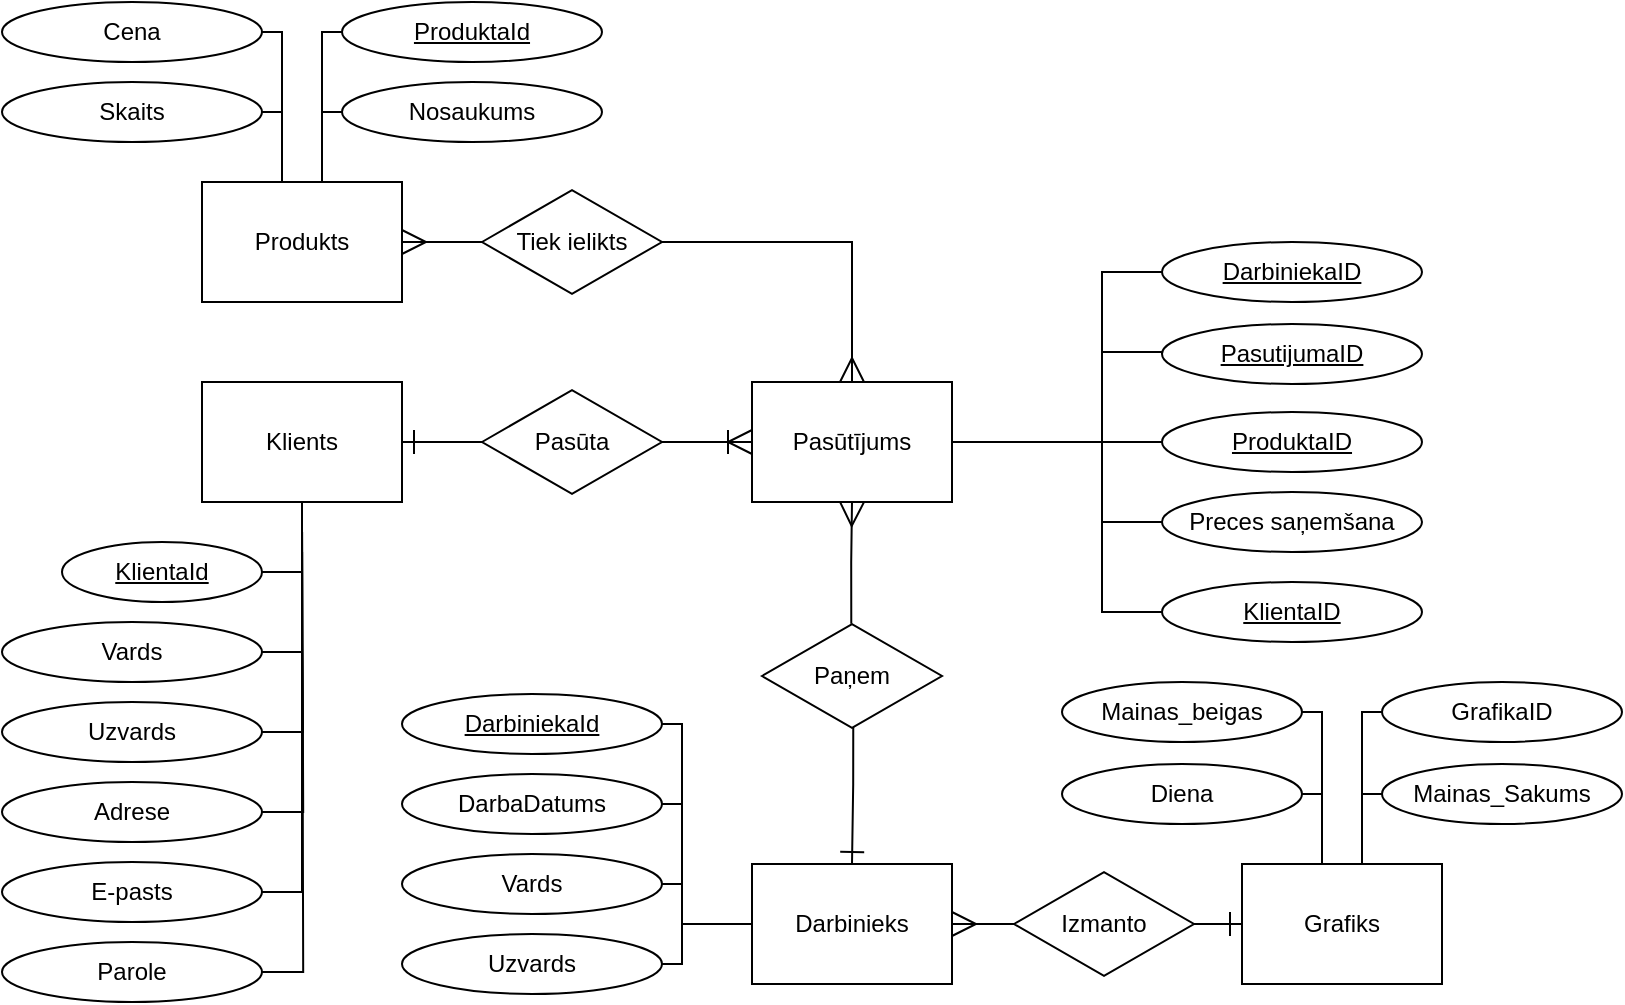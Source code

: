 <mxfile version="20.6.0" type="github">
  <diagram id="C5RBs43oDa-KdzZeNtuy" name="Page-1">
    <mxGraphModel dx="1038" dy="543" grid="1" gridSize="10" guides="1" tooltips="1" connect="1" arrows="1" fold="1" page="1" pageScale="1" pageWidth="827" pageHeight="1169" math="0" shadow="0">
      <root>
        <mxCell id="WIyWlLk6GJQsqaUBKTNV-0" />
        <mxCell id="WIyWlLk6GJQsqaUBKTNV-1" parent="WIyWlLk6GJQsqaUBKTNV-0" />
        <mxCell id="M2eFU0b9O7g4tf3ZistW-39" style="edgeStyle=orthogonalEdgeStyle;rounded=0;orthogonalLoop=1;jettySize=auto;html=1;endArrow=none;endFill=0;startArrow=ERone;startFill=0;startSize=10;" parent="WIyWlLk6GJQsqaUBKTNV-1" source="M2eFU0b9O7g4tf3ZistW-18" target="M2eFU0b9O7g4tf3ZistW-20" edge="1">
          <mxGeometry relative="1" as="geometry" />
        </mxCell>
        <mxCell id="M2eFU0b9O7g4tf3ZistW-18" value="Klients" style="rounded=0;whiteSpace=wrap;html=1;" parent="WIyWlLk6GJQsqaUBKTNV-1" vertex="1">
          <mxGeometry x="110" y="370" width="100" height="60" as="geometry" />
        </mxCell>
        <mxCell id="M2eFU0b9O7g4tf3ZistW-36" style="edgeStyle=orthogonalEdgeStyle;rounded=0;orthogonalLoop=1;jettySize=auto;html=1;entryX=0;entryY=0.5;entryDx=0;entryDy=0;endArrow=ERoneToMany;endFill=0;endSize=10;" parent="WIyWlLk6GJQsqaUBKTNV-1" source="M2eFU0b9O7g4tf3ZistW-20" target="M2eFU0b9O7g4tf3ZistW-23" edge="1">
          <mxGeometry relative="1" as="geometry" />
        </mxCell>
        <mxCell id="M2eFU0b9O7g4tf3ZistW-20" value="Pasūta" style="html=1;whiteSpace=wrap;aspect=fixed;shape=isoRectangle;" parent="WIyWlLk6GJQsqaUBKTNV-1" vertex="1">
          <mxGeometry x="250" y="373" width="90" height="54" as="geometry" />
        </mxCell>
        <mxCell id="M2eFU0b9O7g4tf3ZistW-23" value="Pasūtījums" style="rounded=0;whiteSpace=wrap;html=1;" parent="WIyWlLk6GJQsqaUBKTNV-1" vertex="1">
          <mxGeometry x="385" y="370" width="100" height="60" as="geometry" />
        </mxCell>
        <mxCell id="M2eFU0b9O7g4tf3ZistW-29" style="edgeStyle=orthogonalEdgeStyle;rounded=0;orthogonalLoop=1;jettySize=auto;html=1;entryX=0.5;entryY=1;entryDx=0;entryDy=0;endArrow=none;endFill=0;" parent="WIyWlLk6GJQsqaUBKTNV-1" source="M2eFU0b9O7g4tf3ZistW-24" target="M2eFU0b9O7g4tf3ZistW-18" edge="1">
          <mxGeometry relative="1" as="geometry">
            <Array as="points">
              <mxPoint x="160" y="465" />
            </Array>
          </mxGeometry>
        </mxCell>
        <mxCell id="M2eFU0b9O7g4tf3ZistW-24" value="&lt;u&gt;KlientaId&lt;/u&gt;" style="strokeWidth=1;html=1;shape=mxgraph.flowchart.start_1;whiteSpace=wrap;" parent="WIyWlLk6GJQsqaUBKTNV-1" vertex="1">
          <mxGeometry x="40" y="450" width="100" height="30" as="geometry" />
        </mxCell>
        <mxCell id="M2eFU0b9O7g4tf3ZistW-32" style="edgeStyle=orthogonalEdgeStyle;rounded=0;orthogonalLoop=1;jettySize=auto;html=1;entryX=0.5;entryY=1;entryDx=0;entryDy=0;endArrow=none;endFill=0;" parent="WIyWlLk6GJQsqaUBKTNV-1" target="M2eFU0b9O7g4tf3ZistW-18" edge="1">
          <mxGeometry relative="1" as="geometry">
            <mxPoint x="140" y="505" as="sourcePoint" />
            <Array as="points">
              <mxPoint x="160" y="505" />
            </Array>
          </mxGeometry>
        </mxCell>
        <mxCell id="M2eFU0b9O7g4tf3ZistW-33" value="Vards" style="strokeWidth=1;html=1;shape=mxgraph.flowchart.start_1;whiteSpace=wrap;" parent="WIyWlLk6GJQsqaUBKTNV-1" vertex="1">
          <mxGeometry x="10" y="490" width="130" height="30" as="geometry" />
        </mxCell>
        <mxCell id="zRcHhMCQFuEow_o__520-2" style="edgeStyle=orthogonalEdgeStyle;rounded=0;orthogonalLoop=1;jettySize=auto;html=1;endArrow=none;endFill=0;" parent="WIyWlLk6GJQsqaUBKTNV-1" source="zRcHhMCQFuEow_o__520-0" edge="1">
          <mxGeometry relative="1" as="geometry">
            <mxPoint x="160" y="500" as="targetPoint" />
          </mxGeometry>
        </mxCell>
        <mxCell id="zRcHhMCQFuEow_o__520-0" value="Uzvards" style="strokeWidth=1;html=1;shape=mxgraph.flowchart.start_1;whiteSpace=wrap;" parent="WIyWlLk6GJQsqaUBKTNV-1" vertex="1">
          <mxGeometry x="10" y="530" width="130" height="30" as="geometry" />
        </mxCell>
        <mxCell id="zRcHhMCQFuEow_o__520-5" style="edgeStyle=orthogonalEdgeStyle;rounded=0;orthogonalLoop=1;jettySize=auto;html=1;endArrow=none;endFill=0;" parent="WIyWlLk6GJQsqaUBKTNV-1" source="zRcHhMCQFuEow_o__520-3" edge="1">
          <mxGeometry relative="1" as="geometry">
            <mxPoint x="160.059" y="445" as="targetPoint" />
          </mxGeometry>
        </mxCell>
        <mxCell id="zRcHhMCQFuEow_o__520-3" value="Adrese" style="strokeWidth=1;html=1;shape=mxgraph.flowchart.start_1;whiteSpace=wrap;" parent="WIyWlLk6GJQsqaUBKTNV-1" vertex="1">
          <mxGeometry x="10" y="570" width="130" height="30" as="geometry" />
        </mxCell>
        <mxCell id="zRcHhMCQFuEow_o__520-8" style="edgeStyle=orthogonalEdgeStyle;rounded=0;orthogonalLoop=1;jettySize=auto;html=1;entryX=0.5;entryY=1;entryDx=0;entryDy=0;endArrow=none;endFill=0;" parent="WIyWlLk6GJQsqaUBKTNV-1" source="zRcHhMCQFuEow_o__520-6" target="M2eFU0b9O7g4tf3ZistW-18" edge="1">
          <mxGeometry relative="1" as="geometry">
            <Array as="points">
              <mxPoint x="160" y="625" />
            </Array>
          </mxGeometry>
        </mxCell>
        <mxCell id="zRcHhMCQFuEow_o__520-6" value="E-pasts" style="strokeWidth=1;html=1;shape=mxgraph.flowchart.start_1;whiteSpace=wrap;" parent="WIyWlLk6GJQsqaUBKTNV-1" vertex="1">
          <mxGeometry x="10" y="610" width="130" height="30" as="geometry" />
        </mxCell>
        <mxCell id="zRcHhMCQFuEow_o__520-10" style="edgeStyle=orthogonalEdgeStyle;rounded=0;orthogonalLoop=1;jettySize=auto;html=1;endArrow=none;endFill=0;" parent="WIyWlLk6GJQsqaUBKTNV-1" source="zRcHhMCQFuEow_o__520-7" edge="1">
          <mxGeometry relative="1" as="geometry">
            <mxPoint x="160.059" y="455" as="targetPoint" />
          </mxGeometry>
        </mxCell>
        <mxCell id="zRcHhMCQFuEow_o__520-7" value="Parole" style="strokeWidth=1;html=1;shape=mxgraph.flowchart.start_1;whiteSpace=wrap;" parent="WIyWlLk6GJQsqaUBKTNV-1" vertex="1">
          <mxGeometry x="10" y="650" width="130" height="30" as="geometry" />
        </mxCell>
        <mxCell id="zRcHhMCQFuEow_o__520-12" style="edgeStyle=orthogonalEdgeStyle;rounded=0;orthogonalLoop=1;jettySize=auto;html=1;entryX=1;entryY=0.5;entryDx=0;entryDy=0;endArrow=none;endFill=0;" parent="WIyWlLk6GJQsqaUBKTNV-1" source="zRcHhMCQFuEow_o__520-11" target="M2eFU0b9O7g4tf3ZistW-23" edge="1">
          <mxGeometry relative="1" as="geometry" />
        </mxCell>
        <mxCell id="zRcHhMCQFuEow_o__520-17" style="edgeStyle=orthogonalEdgeStyle;rounded=0;orthogonalLoop=1;jettySize=auto;html=1;exitX=0;exitY=0.5;exitDx=0;exitDy=0;exitPerimeter=0;endArrow=none;endFill=0;" parent="WIyWlLk6GJQsqaUBKTNV-1" source="zRcHhMCQFuEow_o__520-13" edge="1">
          <mxGeometry relative="1" as="geometry">
            <mxPoint x="540" y="400" as="targetPoint" />
            <Array as="points">
              <mxPoint x="560" y="315" />
              <mxPoint x="560" y="400" />
            </Array>
          </mxGeometry>
        </mxCell>
        <mxCell id="zRcHhMCQFuEow_o__520-13" value="&lt;u&gt;DarbiniekaID&lt;/u&gt;" style="strokeWidth=1;html=1;shape=mxgraph.flowchart.start_1;whiteSpace=wrap;" parent="WIyWlLk6GJQsqaUBKTNV-1" vertex="1">
          <mxGeometry x="590" y="300" width="130" height="30" as="geometry" />
        </mxCell>
        <mxCell id="zRcHhMCQFuEow_o__520-22" style="edgeStyle=orthogonalEdgeStyle;rounded=0;orthogonalLoop=1;jettySize=auto;html=1;exitX=0;exitY=0.5;exitDx=0;exitDy=0;exitPerimeter=0;endArrow=none;endFill=0;entryX=1;entryY=0.5;entryDx=0;entryDy=0;" parent="WIyWlLk6GJQsqaUBKTNV-1" source="zRcHhMCQFuEow_o__520-20" edge="1" target="M2eFU0b9O7g4tf3ZistW-23">
          <mxGeometry relative="1" as="geometry">
            <mxPoint x="540.059" y="445" as="targetPoint" />
            <Array as="points">
              <mxPoint x="590" y="440" />
              <mxPoint x="560" y="440" />
              <mxPoint x="560" y="400" />
            </Array>
          </mxGeometry>
        </mxCell>
        <mxCell id="zRcHhMCQFuEow_o__520-20" value="Preces saņemšana" style="strokeWidth=1;html=1;shape=mxgraph.flowchart.start_1;whiteSpace=wrap;" parent="WIyWlLk6GJQsqaUBKTNV-1" vertex="1">
          <mxGeometry x="590" y="425" width="130" height="30" as="geometry" />
        </mxCell>
        <mxCell id="zRcHhMCQFuEow_o__520-25" style="edgeStyle=orthogonalEdgeStyle;rounded=0;orthogonalLoop=1;jettySize=auto;html=1;endArrow=none;endFill=0;exitX=0;exitY=0.5;exitDx=0;exitDy=0;exitPerimeter=0;entryX=1;entryY=0.5;entryDx=0;entryDy=0;" parent="WIyWlLk6GJQsqaUBKTNV-1" edge="1">
          <mxGeometry relative="1" as="geometry">
            <mxPoint x="520" y="400" as="targetPoint" />
            <Array as="points">
              <mxPoint x="590" y="355" />
              <mxPoint x="560" y="355" />
              <mxPoint x="560" y="400" />
            </Array>
            <mxPoint x="590" y="356" as="sourcePoint" />
          </mxGeometry>
        </mxCell>
        <mxCell id="zRcHhMCQFuEow_o__520-23" value="&lt;u&gt;PasutijumaID&lt;/u&gt;" style="strokeWidth=1;html=1;shape=mxgraph.flowchart.start_1;whiteSpace=wrap;" parent="WIyWlLk6GJQsqaUBKTNV-1" vertex="1">
          <mxGeometry x="590" y="341" width="130" height="30" as="geometry" />
        </mxCell>
        <mxCell id="zRcHhMCQFuEow_o__520-28" value="Produkts" style="rounded=0;whiteSpace=wrap;html=1;" parent="WIyWlLk6GJQsqaUBKTNV-1" vertex="1">
          <mxGeometry x="110" y="270" width="100" height="60" as="geometry" />
        </mxCell>
        <mxCell id="zRcHhMCQFuEow_o__520-29" value="Darbinieks" style="rounded=0;whiteSpace=wrap;html=1;" parent="WIyWlLk6GJQsqaUBKTNV-1" vertex="1">
          <mxGeometry x="385" y="611" width="100" height="60" as="geometry" />
        </mxCell>
        <mxCell id="zRcHhMCQFuEow_o__520-36" style="edgeStyle=orthogonalEdgeStyle;rounded=0;orthogonalLoop=1;jettySize=auto;html=1;entryX=0;entryY=0.5;entryDx=0;entryDy=0;endArrow=none;endFill=0;exitX=1;exitY=0.5;exitDx=0;exitDy=0;exitPerimeter=0;" parent="WIyWlLk6GJQsqaUBKTNV-1" target="zRcHhMCQFuEow_o__520-29" edge="1">
          <mxGeometry relative="1" as="geometry">
            <Array as="points">
              <mxPoint x="350" y="541" />
              <mxPoint x="350" y="641" />
            </Array>
            <mxPoint x="340" y="541" as="sourcePoint" />
            <mxPoint x="320" y="661" as="targetPoint" />
          </mxGeometry>
        </mxCell>
        <mxCell id="zRcHhMCQFuEow_o__520-30" value="&lt;u&gt;DarbiniekaId&lt;span style=&quot;color: rgba(0, 0, 0, 0); font-family: monospace; font-size: 0px; text-align: start;&quot;&gt;%3CmxGraphModel%3E%3Croot%3E%3CmxCell%20id%3D%220%22%2F%3E%3CmxCell%20id%3D%221%22%20parent%3D%220%22%2F%3E%3CmxCell%20id%3D%222%22%20value%3D%22Skaits%22%20style%3D%22strokeWidth%3D1%3Bhtml%3D1%3Bshape%3Dmxgraph.flowchart.start_1%3BwhiteSpace%3Dwrap%3B%22%20vertex%3D%221%22%20parent%3D%221%22%3E%3CmxGeometry%20x%3D%22560%22%20y%3D%22530%22%20width%3D%22130%22%20height%3D%2230%22%20as%3D%22geometry%22%2F%3E%3C%2FmxCell%3E%3C%2Froot%3E%3C%2FmxGraphModel%3E&lt;/span&gt;&lt;span style=&quot;color: rgba(0, 0, 0, 0); font-family: monospace; font-size: 0px; text-align: start;&quot;&gt;%3CmxGraphModel%3E%3Croot%3E%3CmxCell%20id%3D%220%22%2F%3E%3CmxCell%20id%3D%221%22%20parent%3D%220%22%2F%3E%3CmxCell%20id%3D%222%22%20value%3D%22Skaits%22%20style%3D%22strokeWidth%3D1%3Bhtml%3D1%3Bshape%3Dmxgraph.flowchart.start_1%3BwhiteSpace%3Dwrap%3B%22%20vertex%3D%221%22%20parent%3D%221%22%3E%3CmxGeometry%20x%3D%22560%22%20y%3D%22530%22%20width%3D%22130%22%20height%3D%2230%22%20as%3D%22geometry%22%2F%3E%3C%2FmxCell%3E%3C%2Froot%3E%3C%2FmxGraphModel%3E&lt;/span&gt;&lt;/u&gt;" style="strokeWidth=1;html=1;shape=mxgraph.flowchart.start_1;whiteSpace=wrap;" parent="WIyWlLk6GJQsqaUBKTNV-1" vertex="1">
          <mxGeometry x="210" y="526" width="130" height="30" as="geometry" />
        </mxCell>
        <mxCell id="zRcHhMCQFuEow_o__520-37" style="edgeStyle=orthogonalEdgeStyle;rounded=0;orthogonalLoop=1;jettySize=auto;html=1;entryX=0;entryY=0.5;entryDx=0;entryDy=0;endArrow=none;endFill=0;exitX=1;exitY=0.5;exitDx=0;exitDy=0;exitPerimeter=0;" parent="WIyWlLk6GJQsqaUBKTNV-1" source="zRcHhMCQFuEow_o__520-33" target="zRcHhMCQFuEow_o__520-29" edge="1">
          <mxGeometry relative="1" as="geometry">
            <Array as="points">
              <mxPoint x="350" y="581" />
              <mxPoint x="350" y="641" />
            </Array>
            <mxPoint x="320" y="661" as="targetPoint" />
          </mxGeometry>
        </mxCell>
        <mxCell id="zRcHhMCQFuEow_o__520-33" value="DarbaDatums" style="strokeWidth=1;html=1;shape=mxgraph.flowchart.start_1;whiteSpace=wrap;" parent="WIyWlLk6GJQsqaUBKTNV-1" vertex="1">
          <mxGeometry x="210" y="566" width="130" height="30" as="geometry" />
        </mxCell>
        <mxCell id="zRcHhMCQFuEow_o__520-38" style="edgeStyle=orthogonalEdgeStyle;rounded=0;orthogonalLoop=1;jettySize=auto;html=1;entryX=0;entryY=0.5;entryDx=0;entryDy=0;endArrow=none;endFill=0;exitX=1;exitY=0.5;exitDx=0;exitDy=0;exitPerimeter=0;" parent="WIyWlLk6GJQsqaUBKTNV-1" source="zRcHhMCQFuEow_o__520-34" target="zRcHhMCQFuEow_o__520-29" edge="1">
          <mxGeometry relative="1" as="geometry">
            <Array as="points">
              <mxPoint x="350" y="621" />
              <mxPoint x="350" y="641" />
            </Array>
            <mxPoint x="320" y="661" as="targetPoint" />
          </mxGeometry>
        </mxCell>
        <mxCell id="zRcHhMCQFuEow_o__520-34" value="Vards" style="strokeWidth=1;html=1;shape=mxgraph.flowchart.start_1;whiteSpace=wrap;" parent="WIyWlLk6GJQsqaUBKTNV-1" vertex="1">
          <mxGeometry x="210" y="606" width="130" height="30" as="geometry" />
        </mxCell>
        <mxCell id="zRcHhMCQFuEow_o__520-41" style="edgeStyle=orthogonalEdgeStyle;rounded=0;orthogonalLoop=1;jettySize=auto;html=1;entryX=0;entryY=0.5;entryDx=0;entryDy=0;endArrow=none;endFill=0;exitX=1;exitY=0.5;exitDx=0;exitDy=0;exitPerimeter=0;" parent="WIyWlLk6GJQsqaUBKTNV-1" source="zRcHhMCQFuEow_o__520-35" target="zRcHhMCQFuEow_o__520-29" edge="1">
          <mxGeometry relative="1" as="geometry">
            <Array as="points">
              <mxPoint x="350" y="661" />
              <mxPoint x="350" y="641" />
            </Array>
            <mxPoint x="320" y="661" as="targetPoint" />
          </mxGeometry>
        </mxCell>
        <mxCell id="zRcHhMCQFuEow_o__520-35" value="Uzvards" style="strokeWidth=1;html=1;shape=mxgraph.flowchart.start_1;whiteSpace=wrap;" parent="WIyWlLk6GJQsqaUBKTNV-1" vertex="1">
          <mxGeometry x="210" y="646" width="130" height="30" as="geometry" />
        </mxCell>
        <mxCell id="IveiV74Wy5sNNKuKuSBl-13" style="edgeStyle=orthogonalEdgeStyle;rounded=0;jumpSize=6;orthogonalLoop=1;jettySize=auto;html=1;exitX=0;exitY=0.5;exitDx=0;exitDy=0;exitPerimeter=0;entryX=0.5;entryY=0;entryDx=0;entryDy=0;startArrow=none;startFill=0;endArrow=none;endFill=0;startSize=6;endSize=10;" edge="1" parent="WIyWlLk6GJQsqaUBKTNV-1" source="zRcHhMCQFuEow_o__520-42" target="zRcHhMCQFuEow_o__520-28">
          <mxGeometry relative="1" as="geometry">
            <Array as="points">
              <mxPoint x="170" y="195" />
              <mxPoint x="170" y="270" />
            </Array>
          </mxGeometry>
        </mxCell>
        <mxCell id="zRcHhMCQFuEow_o__520-42" value="&lt;u&gt;ProduktaId&lt;/u&gt;" style="strokeWidth=1;html=1;shape=mxgraph.flowchart.start_1;whiteSpace=wrap;" parent="WIyWlLk6GJQsqaUBKTNV-1" vertex="1">
          <mxGeometry x="180" y="180" width="130" height="30" as="geometry" />
        </mxCell>
        <mxCell id="IveiV74Wy5sNNKuKuSBl-9" style="edgeStyle=orthogonalEdgeStyle;rounded=0;jumpSize=6;orthogonalLoop=1;jettySize=auto;html=1;exitX=0;exitY=0.5;exitDx=0;exitDy=0;exitPerimeter=0;entryX=0.5;entryY=0;entryDx=0;entryDy=0;startArrow=none;startFill=0;endArrow=none;endFill=0;startSize=6;endSize=10;" edge="1" parent="WIyWlLk6GJQsqaUBKTNV-1" source="zRcHhMCQFuEow_o__520-45" target="zRcHhMCQFuEow_o__520-28">
          <mxGeometry relative="1" as="geometry">
            <Array as="points">
              <mxPoint x="170" y="235" />
              <mxPoint x="170" y="270" />
            </Array>
          </mxGeometry>
        </mxCell>
        <mxCell id="zRcHhMCQFuEow_o__520-45" value="Nosaukums" style="strokeWidth=1;html=1;shape=mxgraph.flowchart.start_1;whiteSpace=wrap;" parent="WIyWlLk6GJQsqaUBKTNV-1" vertex="1">
          <mxGeometry x="180" y="220" width="130" height="30" as="geometry" />
        </mxCell>
        <mxCell id="IveiV74Wy5sNNKuKuSBl-12" style="edgeStyle=orthogonalEdgeStyle;rounded=0;jumpSize=6;orthogonalLoop=1;jettySize=auto;html=1;exitX=1;exitY=0.5;exitDx=0;exitDy=0;exitPerimeter=0;entryX=0.5;entryY=0;entryDx=0;entryDy=0;startArrow=none;startFill=0;endArrow=none;endFill=0;startSize=6;endSize=10;" edge="1" parent="WIyWlLk6GJQsqaUBKTNV-1" source="zRcHhMCQFuEow_o__520-46" target="zRcHhMCQFuEow_o__520-28">
          <mxGeometry relative="1" as="geometry">
            <Array as="points">
              <mxPoint x="150" y="195" />
              <mxPoint x="150" y="270" />
            </Array>
          </mxGeometry>
        </mxCell>
        <mxCell id="zRcHhMCQFuEow_o__520-46" value="Cena" style="strokeWidth=1;html=1;shape=mxgraph.flowchart.start_1;whiteSpace=wrap;" parent="WIyWlLk6GJQsqaUBKTNV-1" vertex="1">
          <mxGeometry x="10" y="180" width="130" height="30" as="geometry" />
        </mxCell>
        <mxCell id="zRcHhMCQFuEow_o__520-11" value="&lt;u&gt;ProduktaID&lt;/u&gt;" style="strokeWidth=1;html=1;shape=mxgraph.flowchart.start_1;whiteSpace=wrap;" parent="WIyWlLk6GJQsqaUBKTNV-1" vertex="1">
          <mxGeometry x="590" y="385" width="130" height="30" as="geometry" />
        </mxCell>
        <mxCell id="IveiV74Wy5sNNKuKuSBl-0" style="edgeStyle=orthogonalEdgeStyle;rounded=0;orthogonalLoop=1;jettySize=auto;html=1;entryX=0.5;entryY=1;entryDx=0;entryDy=0;exitX=0.496;exitY=0.017;exitDx=0;exitDy=0;exitPerimeter=0;endArrow=ERmany;endFill=0;startSize=6;endSize=10;" edge="1" parent="WIyWlLk6GJQsqaUBKTNV-1" source="zRcHhMCQFuEow_o__520-57" target="M2eFU0b9O7g4tf3ZistW-23">
          <mxGeometry relative="1" as="geometry">
            <Array as="points" />
          </mxGeometry>
        </mxCell>
        <mxCell id="IveiV74Wy5sNNKuKuSBl-6" style="edgeStyle=orthogonalEdgeStyle;rounded=0;jumpSize=6;orthogonalLoop=1;jettySize=auto;html=1;entryX=0.5;entryY=0;entryDx=0;entryDy=0;startArrow=none;startFill=0;endArrow=ERone;endFill=0;endSize=10;startSize=6;exitX=0.507;exitY=0.937;exitDx=0;exitDy=0;exitPerimeter=0;" edge="1" parent="WIyWlLk6GJQsqaUBKTNV-1" source="zRcHhMCQFuEow_o__520-57" target="zRcHhMCQFuEow_o__520-29">
          <mxGeometry relative="1" as="geometry">
            <mxPoint x="435" y="555" as="sourcePoint" />
            <Array as="points">
              <mxPoint x="436" y="571" />
            </Array>
          </mxGeometry>
        </mxCell>
        <mxCell id="zRcHhMCQFuEow_o__520-57" value="Paņem" style="html=1;whiteSpace=wrap;aspect=fixed;shape=isoRectangle;" parent="WIyWlLk6GJQsqaUBKTNV-1" vertex="1">
          <mxGeometry x="390" y="490" width="90" height="54" as="geometry" />
        </mxCell>
        <mxCell id="IveiV74Wy5sNNKuKuSBl-5" style="edgeStyle=orthogonalEdgeStyle;rounded=0;jumpSize=6;orthogonalLoop=1;jettySize=auto;html=1;entryX=0.5;entryY=0;entryDx=0;entryDy=0;startArrow=none;startFill=0;endArrow=ERmany;endFill=0;endSize=10;" edge="1" parent="WIyWlLk6GJQsqaUBKTNV-1" source="zRcHhMCQFuEow_o__520-59" target="M2eFU0b9O7g4tf3ZistW-23">
          <mxGeometry relative="1" as="geometry" />
        </mxCell>
        <mxCell id="IveiV74Wy5sNNKuKuSBl-7" style="edgeStyle=orthogonalEdgeStyle;rounded=0;jumpSize=6;orthogonalLoop=1;jettySize=auto;html=1;entryX=1;entryY=0.5;entryDx=0;entryDy=0;startArrow=none;startFill=0;endArrow=ERmany;endFill=0;startSize=6;endSize=10;" edge="1" parent="WIyWlLk6GJQsqaUBKTNV-1" source="zRcHhMCQFuEow_o__520-59" target="zRcHhMCQFuEow_o__520-28">
          <mxGeometry relative="1" as="geometry" />
        </mxCell>
        <mxCell id="zRcHhMCQFuEow_o__520-59" value="Tiek ielikts" style="html=1;whiteSpace=wrap;aspect=fixed;shape=isoRectangle;" parent="WIyWlLk6GJQsqaUBKTNV-1" vertex="1">
          <mxGeometry x="250" y="273" width="90" height="54" as="geometry" />
        </mxCell>
        <mxCell id="IveiV74Wy5sNNKuKuSBl-3" style="edgeStyle=orthogonalEdgeStyle;rounded=0;jumpSize=6;orthogonalLoop=1;jettySize=auto;html=1;exitX=0;exitY=0.5;exitDx=0;exitDy=0;exitPerimeter=0;entryX=1;entryY=0.5;entryDx=0;entryDy=0;startArrow=none;startFill=0;endArrow=none;endFill=0;endSize=10;" edge="1" parent="WIyWlLk6GJQsqaUBKTNV-1" source="IveiV74Wy5sNNKuKuSBl-1" target="M2eFU0b9O7g4tf3ZistW-23">
          <mxGeometry relative="1" as="geometry">
            <Array as="points">
              <mxPoint x="560" y="485" />
              <mxPoint x="560" y="400" />
            </Array>
          </mxGeometry>
        </mxCell>
        <mxCell id="IveiV74Wy5sNNKuKuSBl-1" value="&lt;u&gt;KlientaID&lt;/u&gt;" style="strokeWidth=1;html=1;shape=mxgraph.flowchart.start_1;whiteSpace=wrap;" vertex="1" parent="WIyWlLk6GJQsqaUBKTNV-1">
          <mxGeometry x="590" y="470" width="130" height="30" as="geometry" />
        </mxCell>
        <mxCell id="IveiV74Wy5sNNKuKuSBl-8" style="edgeStyle=orthogonalEdgeStyle;rounded=0;jumpSize=6;orthogonalLoop=1;jettySize=auto;html=1;exitX=1;exitY=0.5;exitDx=0;exitDy=0;exitPerimeter=0;entryX=0.5;entryY=0;entryDx=0;entryDy=0;startArrow=none;startFill=0;endArrow=none;endFill=0;startSize=6;endSize=10;" edge="1" parent="WIyWlLk6GJQsqaUBKTNV-1" source="IveiV74Wy5sNNKuKuSBl-4" target="zRcHhMCQFuEow_o__520-28">
          <mxGeometry relative="1" as="geometry">
            <Array as="points">
              <mxPoint x="150" y="235" />
              <mxPoint x="150" y="270" />
            </Array>
          </mxGeometry>
        </mxCell>
        <mxCell id="IveiV74Wy5sNNKuKuSBl-4" value="Skaits" style="strokeWidth=1;html=1;shape=mxgraph.flowchart.start_1;whiteSpace=wrap;" vertex="1" parent="WIyWlLk6GJQsqaUBKTNV-1">
          <mxGeometry x="10" y="220" width="130" height="30" as="geometry" />
        </mxCell>
        <mxCell id="IveiV74Wy5sNNKuKuSBl-14" value="Grafiks" style="rounded=0;whiteSpace=wrap;html=1;" vertex="1" parent="WIyWlLk6GJQsqaUBKTNV-1">
          <mxGeometry x="630" y="611" width="100" height="60" as="geometry" />
        </mxCell>
        <mxCell id="IveiV74Wy5sNNKuKuSBl-16" style="edgeStyle=orthogonalEdgeStyle;rounded=0;jumpSize=6;orthogonalLoop=1;jettySize=auto;html=1;entryX=1;entryY=0.5;entryDx=0;entryDy=0;startArrow=none;startFill=0;endArrow=ERmany;endFill=0;startSize=6;endSize=10;" edge="1" parent="WIyWlLk6GJQsqaUBKTNV-1" source="IveiV74Wy5sNNKuKuSBl-15" target="zRcHhMCQFuEow_o__520-29">
          <mxGeometry relative="1" as="geometry" />
        </mxCell>
        <mxCell id="IveiV74Wy5sNNKuKuSBl-18" style="edgeStyle=orthogonalEdgeStyle;rounded=0;jumpSize=6;orthogonalLoop=1;jettySize=auto;html=1;entryX=0;entryY=0.5;entryDx=0;entryDy=0;startArrow=none;startFill=0;endArrow=ERone;endFill=0;startSize=6;endSize=10;" edge="1" parent="WIyWlLk6GJQsqaUBKTNV-1" source="IveiV74Wy5sNNKuKuSBl-15" target="IveiV74Wy5sNNKuKuSBl-14">
          <mxGeometry relative="1" as="geometry" />
        </mxCell>
        <mxCell id="IveiV74Wy5sNNKuKuSBl-15" value="Izmanto" style="html=1;whiteSpace=wrap;aspect=fixed;shape=isoRectangle;" vertex="1" parent="WIyWlLk6GJQsqaUBKTNV-1">
          <mxGeometry x="516" y="614" width="90" height="54" as="geometry" />
        </mxCell>
        <mxCell id="IveiV74Wy5sNNKuKuSBl-25" style="edgeStyle=orthogonalEdgeStyle;rounded=0;jumpSize=6;orthogonalLoop=1;jettySize=auto;html=1;exitX=1;exitY=0.5;exitDx=0;exitDy=0;exitPerimeter=0;entryX=0.5;entryY=0;entryDx=0;entryDy=0;startArrow=none;startFill=0;endArrow=none;endFill=0;startSize=6;endSize=10;" edge="1" parent="WIyWlLk6GJQsqaUBKTNV-1" source="IveiV74Wy5sNNKuKuSBl-19" target="IveiV74Wy5sNNKuKuSBl-14">
          <mxGeometry relative="1" as="geometry">
            <Array as="points">
              <mxPoint x="670" y="576" />
              <mxPoint x="670" y="611" />
            </Array>
          </mxGeometry>
        </mxCell>
        <mxCell id="IveiV74Wy5sNNKuKuSBl-19" value="Diena" style="strokeWidth=1;html=1;shape=mxgraph.flowchart.start_1;whiteSpace=wrap;" vertex="1" parent="WIyWlLk6GJQsqaUBKTNV-1">
          <mxGeometry x="540" y="561" width="120" height="30" as="geometry" />
        </mxCell>
        <mxCell id="IveiV74Wy5sNNKuKuSBl-26" style="edgeStyle=orthogonalEdgeStyle;rounded=0;jumpSize=6;orthogonalLoop=1;jettySize=auto;html=1;exitX=0;exitY=0.5;exitDx=0;exitDy=0;exitPerimeter=0;entryX=0.5;entryY=0;entryDx=0;entryDy=0;startArrow=none;startFill=0;endArrow=none;endFill=0;startSize=6;endSize=10;" edge="1" parent="WIyWlLk6GJQsqaUBKTNV-1" source="IveiV74Wy5sNNKuKuSBl-20" target="IveiV74Wy5sNNKuKuSBl-14">
          <mxGeometry relative="1" as="geometry">
            <mxPoint x="700" y="540" as="sourcePoint" />
            <Array as="points">
              <mxPoint x="690" y="535" />
              <mxPoint x="690" y="611" />
            </Array>
          </mxGeometry>
        </mxCell>
        <mxCell id="IveiV74Wy5sNNKuKuSBl-20" value="GrafikaID" style="strokeWidth=1;html=1;shape=mxgraph.flowchart.start_1;whiteSpace=wrap;" vertex="1" parent="WIyWlLk6GJQsqaUBKTNV-1">
          <mxGeometry x="700" y="520" width="120" height="30" as="geometry" />
        </mxCell>
        <mxCell id="IveiV74Wy5sNNKuKuSBl-21" style="edgeStyle=orthogonalEdgeStyle;rounded=0;jumpSize=6;orthogonalLoop=1;jettySize=auto;html=1;exitX=0.5;exitY=1;exitDx=0;exitDy=0;exitPerimeter=0;startArrow=none;startFill=0;endArrow=ERone;endFill=0;startSize=6;endSize=10;" edge="1" parent="WIyWlLk6GJQsqaUBKTNV-1" source="IveiV74Wy5sNNKuKuSBl-19" target="IveiV74Wy5sNNKuKuSBl-19">
          <mxGeometry relative="1" as="geometry" />
        </mxCell>
        <mxCell id="IveiV74Wy5sNNKuKuSBl-27" style="edgeStyle=orthogonalEdgeStyle;rounded=0;jumpSize=6;orthogonalLoop=1;jettySize=auto;html=1;entryX=0.5;entryY=0;entryDx=0;entryDy=0;startArrow=none;startFill=0;endArrow=none;endFill=0;startSize=6;endSize=10;" edge="1" parent="WIyWlLk6GJQsqaUBKTNV-1" target="IveiV74Wy5sNNKuKuSBl-14">
          <mxGeometry relative="1" as="geometry">
            <mxPoint x="700" y="576" as="sourcePoint" />
            <Array as="points">
              <mxPoint x="690" y="576" />
              <mxPoint x="690" y="611" />
            </Array>
          </mxGeometry>
        </mxCell>
        <mxCell id="IveiV74Wy5sNNKuKuSBl-22" value="Mainas_Sakums" style="strokeWidth=1;html=1;shape=mxgraph.flowchart.start_1;whiteSpace=wrap;" vertex="1" parent="WIyWlLk6GJQsqaUBKTNV-1">
          <mxGeometry x="700" y="561" width="120" height="30" as="geometry" />
        </mxCell>
        <mxCell id="IveiV74Wy5sNNKuKuSBl-24" style="edgeStyle=orthogonalEdgeStyle;rounded=0;jumpSize=6;orthogonalLoop=1;jettySize=auto;html=1;exitX=1;exitY=0.5;exitDx=0;exitDy=0;exitPerimeter=0;entryX=0.5;entryY=0;entryDx=0;entryDy=0;startArrow=none;startFill=0;endArrow=none;endFill=0;startSize=6;endSize=10;" edge="1" parent="WIyWlLk6GJQsqaUBKTNV-1" source="IveiV74Wy5sNNKuKuSBl-23" target="IveiV74Wy5sNNKuKuSBl-14">
          <mxGeometry relative="1" as="geometry">
            <mxPoint x="660" y="541" as="sourcePoint" />
            <Array as="points">
              <mxPoint x="670" y="535" />
              <mxPoint x="670" y="611" />
            </Array>
          </mxGeometry>
        </mxCell>
        <mxCell id="IveiV74Wy5sNNKuKuSBl-23" value="Mainas_beigas" style="strokeWidth=1;html=1;shape=mxgraph.flowchart.start_1;whiteSpace=wrap;" vertex="1" parent="WIyWlLk6GJQsqaUBKTNV-1">
          <mxGeometry x="540" y="520" width="120" height="30" as="geometry" />
        </mxCell>
      </root>
    </mxGraphModel>
  </diagram>
</mxfile>
